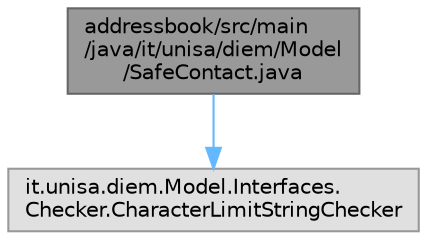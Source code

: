 digraph "addressbook/src/main/java/it/unisa/diem/Model/SafeContact.java"
{
 // LATEX_PDF_SIZE
  bgcolor="transparent";
  edge [fontname=Helvetica,fontsize=10,labelfontname=Helvetica,labelfontsize=10];
  node [fontname=Helvetica,fontsize=10,shape=box,height=0.2,width=0.4];
  Node1 [id="Node000001",label="addressbook/src/main\l/java/it/unisa/diem/Model\l/SafeContact.java",height=0.2,width=0.4,color="gray40", fillcolor="grey60", style="filled", fontcolor="black",tooltip=" "];
  Node1 -> Node2 [id="edge1_Node000001_Node000002",color="steelblue1",style="solid",tooltip=" "];
  Node2 [id="Node000002",label="it.unisa.diem.Model.Interfaces.\lChecker.CharacterLimitStringChecker",height=0.2,width=0.4,color="grey60", fillcolor="#E0E0E0", style="filled",tooltip=" "];
}
